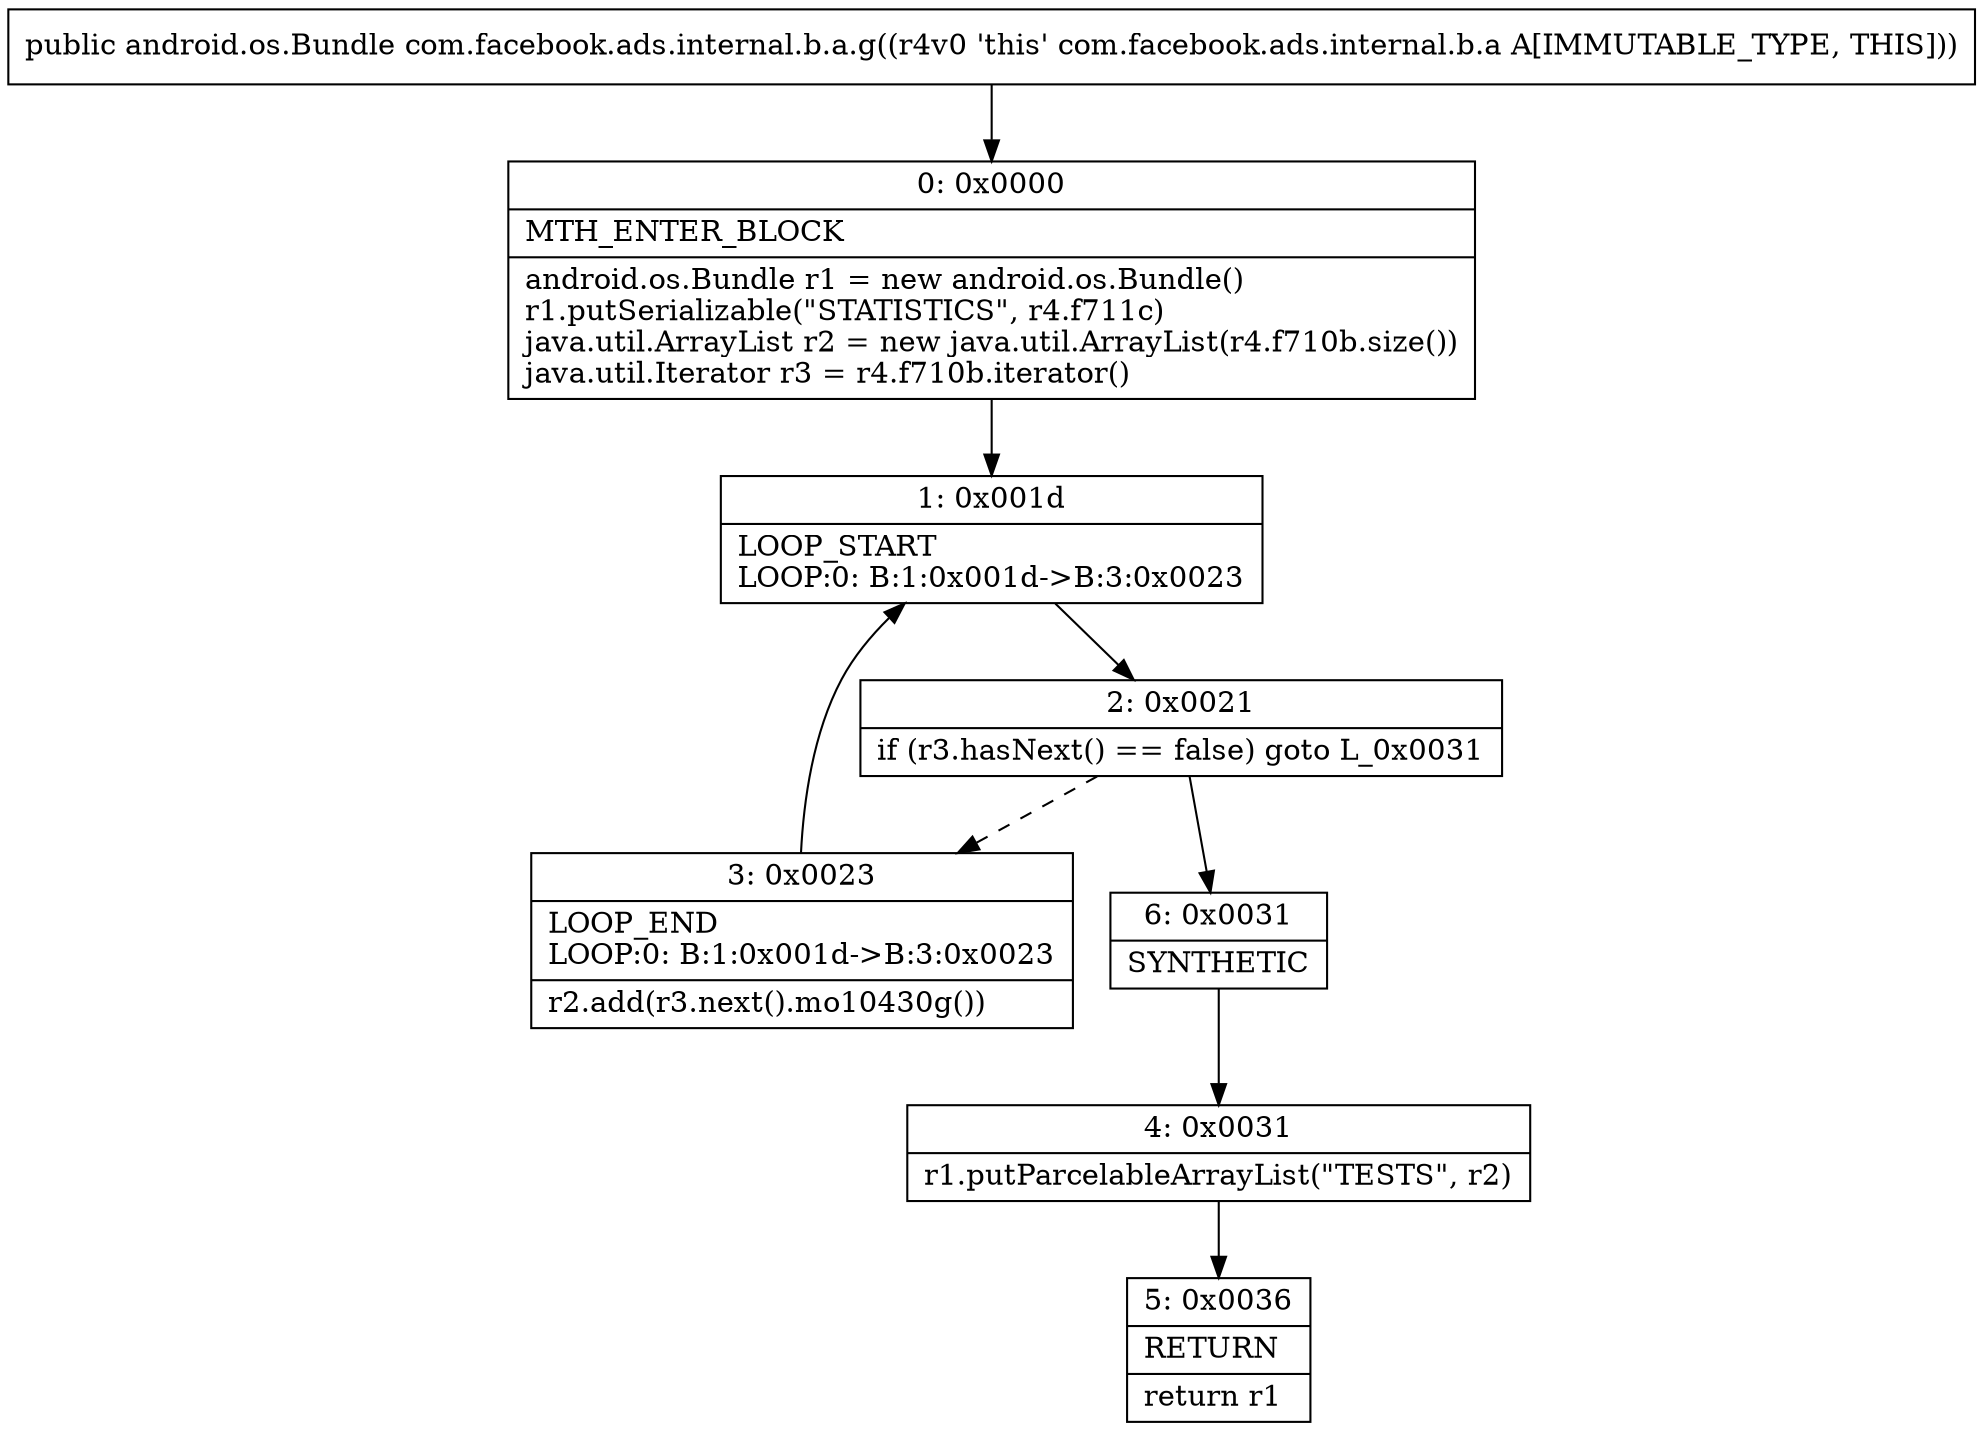 digraph "CFG forcom.facebook.ads.internal.b.a.g()Landroid\/os\/Bundle;" {
Node_0 [shape=record,label="{0\:\ 0x0000|MTH_ENTER_BLOCK\l|android.os.Bundle r1 = new android.os.Bundle()\lr1.putSerializable(\"STATISTICS\", r4.f711c)\ljava.util.ArrayList r2 = new java.util.ArrayList(r4.f710b.size())\ljava.util.Iterator r3 = r4.f710b.iterator()\l}"];
Node_1 [shape=record,label="{1\:\ 0x001d|LOOP_START\lLOOP:0: B:1:0x001d\-\>B:3:0x0023\l}"];
Node_2 [shape=record,label="{2\:\ 0x0021|if (r3.hasNext() == false) goto L_0x0031\l}"];
Node_3 [shape=record,label="{3\:\ 0x0023|LOOP_END\lLOOP:0: B:1:0x001d\-\>B:3:0x0023\l|r2.add(r3.next().mo10430g())\l}"];
Node_4 [shape=record,label="{4\:\ 0x0031|r1.putParcelableArrayList(\"TESTS\", r2)\l}"];
Node_5 [shape=record,label="{5\:\ 0x0036|RETURN\l|return r1\l}"];
Node_6 [shape=record,label="{6\:\ 0x0031|SYNTHETIC\l}"];
MethodNode[shape=record,label="{public android.os.Bundle com.facebook.ads.internal.b.a.g((r4v0 'this' com.facebook.ads.internal.b.a A[IMMUTABLE_TYPE, THIS])) }"];
MethodNode -> Node_0;
Node_0 -> Node_1;
Node_1 -> Node_2;
Node_2 -> Node_3[style=dashed];
Node_2 -> Node_6;
Node_3 -> Node_1;
Node_4 -> Node_5;
Node_6 -> Node_4;
}

